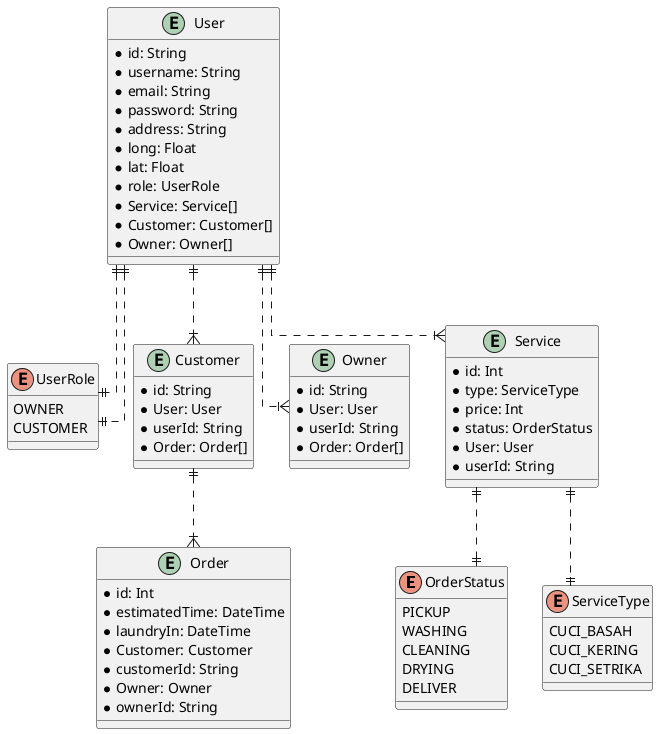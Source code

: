 @startuml

skinparam linetype ortho

enum OrderStatus {
  PICKUP
  WASHING
  CLEANING
  DRYING
  DELIVER
}

enum ServiceType {
  CUCI_BASAH
  CUCI_KERING
  CUCI_SETRIKA
}

enum UserRole {
  OWNER
  CUSTOMER
}

entity User {
  * id: String
  * username: String
  * email: String
  * password: String
  * address: String
  * long: Float
  * lat: Float
  * role: UserRole
  * Service: Service[]
  * Customer: Customer[]
  * Owner: Owner[]
}

entity Customer {
  * id: String
  * User: User
  * userId: String
  * Order: Order[]
}

entity Owner {
  * id: String
  * User: User
  * userId: String
  * Order: Order[]
}

entity Service {
  * id: Int
  * type: ServiceType
  * price: Int
  * status: OrderStatus
  * User: User
  * userId: String
}

entity Order {
  * id: Int
  * estimatedTime: DateTime
  * laundryIn: DateTime
  * Customer: Customer
  * customerId: String
  * Owner: Owner
  * ownerId: String
}

User ||..|| UserRole
User ||..|{ Customer
User ||..|{ Owner
User ||..|{ Service
Customer ||..|{ Order
Service ||..|| OrderStatus
Service ||..|| ServiceType
User ||..|| UserRole

@enduml
